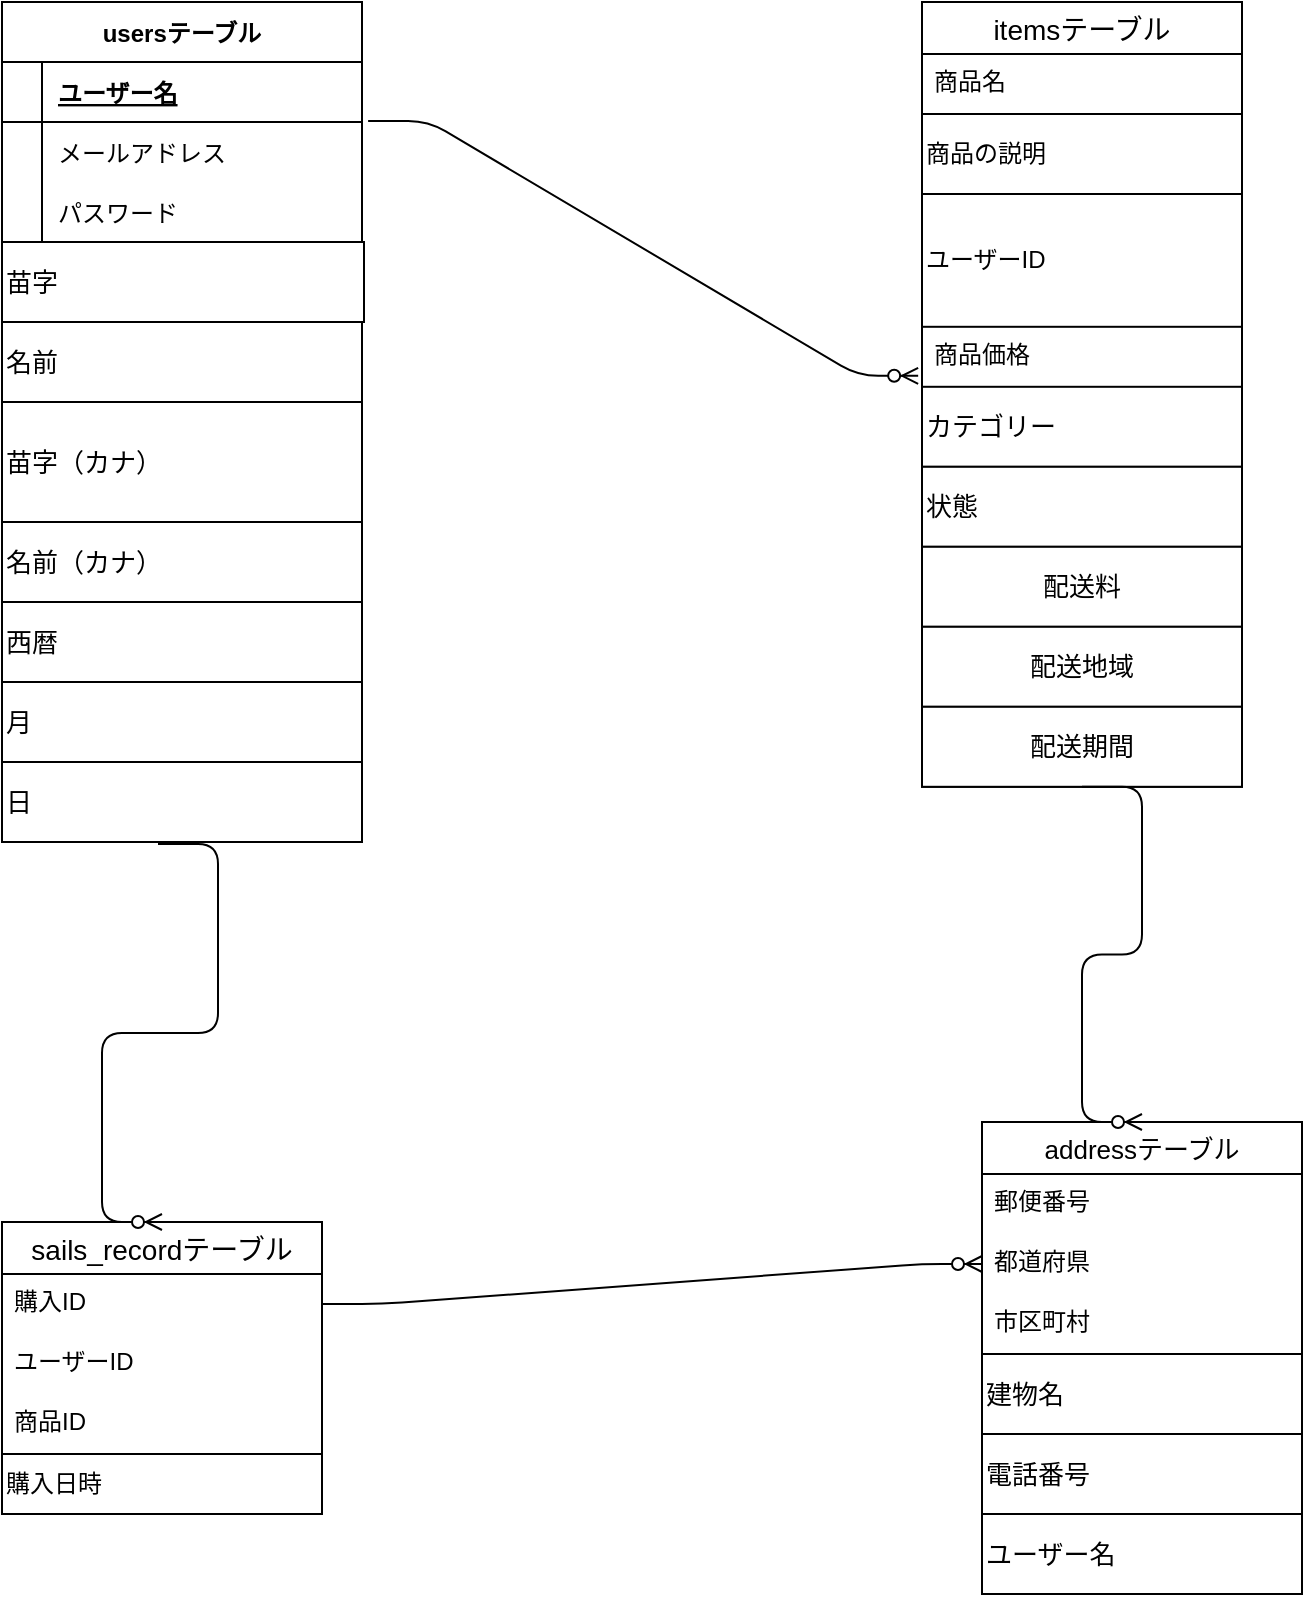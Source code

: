 <mxfile>
    <diagram id="wu7reQcS3I4-1JoBaIeQ" name="ページ1">
        <mxGraphModel dx="1047" dy="902" grid="1" gridSize="10" guides="1" tooltips="1" connect="1" arrows="1" fold="1" page="1" pageScale="1" pageWidth="827" pageHeight="1169" math="0" shadow="0">
            <root>
                <mxCell id="0"/>
                <mxCell id="1" parent="0"/>
                <mxCell id="55" value="usersテーブル" style="shape=table;startSize=30;container=1;collapsible=1;childLayout=tableLayout;fixedRows=1;rowLines=0;fontStyle=1;align=center;resizeLast=1;" vertex="1" parent="1">
                    <mxGeometry x="60" y="100" width="180" height="120" as="geometry"/>
                </mxCell>
                <mxCell id="59" value="" style="shape=tableRow;horizontal=0;startSize=0;swimlaneHead=0;swimlaneBody=0;fillColor=none;collapsible=0;dropTarget=0;points=[[0,0.5],[1,0.5]];portConstraint=eastwest;top=0;left=0;right=0;bottom=1;" vertex="1" parent="55">
                    <mxGeometry y="30" width="180" height="30" as="geometry"/>
                </mxCell>
                <mxCell id="60" value="" style="shape=partialRectangle;connectable=0;fillColor=none;top=0;left=0;bottom=0;right=0;fontStyle=1;overflow=hidden;" vertex="1" parent="59">
                    <mxGeometry width="20" height="30" as="geometry">
                        <mxRectangle width="20" height="30" as="alternateBounds"/>
                    </mxGeometry>
                </mxCell>
                <mxCell id="61" value="ユーザー名" style="shape=partialRectangle;connectable=0;fillColor=none;top=0;left=0;bottom=0;right=0;align=left;spacingLeft=6;fontStyle=5;overflow=hidden;" vertex="1" parent="59">
                    <mxGeometry x="20" width="160" height="30" as="geometry">
                        <mxRectangle width="160" height="30" as="alternateBounds"/>
                    </mxGeometry>
                </mxCell>
                <mxCell id="62" value="" style="shape=tableRow;horizontal=0;startSize=0;swimlaneHead=0;swimlaneBody=0;fillColor=none;collapsible=0;dropTarget=0;points=[[0,0.5],[1,0.5]];portConstraint=eastwest;top=0;left=0;right=0;bottom=0;" vertex="1" parent="55">
                    <mxGeometry y="60" width="180" height="30" as="geometry"/>
                </mxCell>
                <mxCell id="63" value="" style="shape=partialRectangle;connectable=0;fillColor=none;top=0;left=0;bottom=0;right=0;editable=1;overflow=hidden;" vertex="1" parent="62">
                    <mxGeometry width="20" height="30" as="geometry">
                        <mxRectangle width="20" height="30" as="alternateBounds"/>
                    </mxGeometry>
                </mxCell>
                <mxCell id="64" value="メールアドレス" style="shape=partialRectangle;connectable=0;fillColor=none;top=0;left=0;bottom=0;right=0;align=left;spacingLeft=6;overflow=hidden;" vertex="1" parent="62">
                    <mxGeometry x="20" width="160" height="30" as="geometry">
                        <mxRectangle width="160" height="30" as="alternateBounds"/>
                    </mxGeometry>
                </mxCell>
                <mxCell id="65" value="" style="shape=tableRow;horizontal=0;startSize=0;swimlaneHead=0;swimlaneBody=0;fillColor=none;collapsible=0;dropTarget=0;points=[[0,0.5],[1,0.5]];portConstraint=eastwest;top=0;left=0;right=0;bottom=0;" vertex="1" parent="55">
                    <mxGeometry y="90" width="180" height="30" as="geometry"/>
                </mxCell>
                <mxCell id="66" value="" style="shape=partialRectangle;connectable=0;fillColor=none;top=0;left=0;bottom=0;right=0;editable=1;overflow=hidden;" vertex="1" parent="65">
                    <mxGeometry width="20" height="30" as="geometry">
                        <mxRectangle width="20" height="30" as="alternateBounds"/>
                    </mxGeometry>
                </mxCell>
                <mxCell id="67" value="パスワード" style="shape=partialRectangle;connectable=0;fillColor=none;top=0;left=0;bottom=0;right=0;align=left;spacingLeft=6;overflow=hidden;" vertex="1" parent="65">
                    <mxGeometry x="20" width="160" height="30" as="geometry">
                        <mxRectangle width="160" height="30" as="alternateBounds"/>
                    </mxGeometry>
                </mxCell>
                <mxCell id="68" value="itemsテーブル" style="swimlane;fontStyle=0;childLayout=stackLayout;horizontal=1;startSize=26;horizontalStack=0;resizeParent=1;resizeParentMax=0;resizeLast=0;collapsible=1;marginBottom=0;align=center;fontSize=14;" vertex="1" parent="1">
                    <mxGeometry x="520" y="100" width="160" height="392.4" as="geometry"/>
                </mxCell>
                <mxCell id="70" value="商品名" style="text;strokeColor=none;fillColor=none;spacingLeft=4;spacingRight=4;overflow=hidden;rotatable=0;points=[[0,0.5],[1,0.5]];portConstraint=eastwest;fontSize=12;" vertex="1" parent="68">
                    <mxGeometry y="26" width="160" height="30" as="geometry"/>
                </mxCell>
                <mxCell id="72" value="商品の説明" style="whiteSpace=wrap;html=1;align=left;" vertex="1" parent="68">
                    <mxGeometry y="56" width="160" height="40" as="geometry"/>
                </mxCell>
                <mxCell id="73" value="ユーザーID" style="whiteSpace=wrap;html=1;align=left;" vertex="1" parent="68">
                    <mxGeometry y="96" width="160" height="66.4" as="geometry"/>
                </mxCell>
                <mxCell id="71" value="商品価格" style="text;strokeColor=none;fillColor=none;spacingLeft=4;spacingRight=4;overflow=hidden;rotatable=0;points=[[0,0.5],[1,0.5]];portConstraint=eastwest;fontSize=12;" vertex="1" parent="68">
                    <mxGeometry y="162.4" width="160" height="30" as="geometry"/>
                </mxCell>
                <mxCell id="130" value="カテゴリー" style="whiteSpace=wrap;html=1;align=left;fontSize=13;" vertex="1" parent="68">
                    <mxGeometry y="192.4" width="160" height="40" as="geometry"/>
                </mxCell>
                <mxCell id="129" value="状態" style="whiteSpace=wrap;html=1;align=left;fontSize=13;" vertex="1" parent="68">
                    <mxGeometry y="232.4" width="160" height="40" as="geometry"/>
                </mxCell>
                <mxCell id="127" value="配送料" style="whiteSpace=wrap;html=1;align=center;fontSize=13;" vertex="1" parent="68">
                    <mxGeometry y="272.4" width="160" height="40" as="geometry"/>
                </mxCell>
                <mxCell id="126" value="配送地域" style="whiteSpace=wrap;html=1;align=center;fontSize=13;" vertex="1" parent="68">
                    <mxGeometry y="312.4" width="160" height="40" as="geometry"/>
                </mxCell>
                <mxCell id="128" value="配送期間" style="whiteSpace=wrap;html=1;align=center;fontSize=13;" vertex="1" parent="68">
                    <mxGeometry y="352.4" width="160" height="40" as="geometry"/>
                </mxCell>
                <mxCell id="74" value="sails_recordテーブル" style="swimlane;fontStyle=0;childLayout=stackLayout;horizontal=1;startSize=26;horizontalStack=0;resizeParent=1;resizeParentMax=0;resizeLast=0;collapsible=1;marginBottom=0;align=center;fontSize=14;" vertex="1" parent="1">
                    <mxGeometry x="60" y="710" width="160" height="146" as="geometry"/>
                </mxCell>
                <mxCell id="75" value="購入ID " style="text;strokeColor=none;fillColor=none;spacingLeft=4;spacingRight=4;overflow=hidden;rotatable=0;points=[[0,0.5],[1,0.5]];portConstraint=eastwest;fontSize=12;" vertex="1" parent="74">
                    <mxGeometry y="26" width="160" height="30" as="geometry"/>
                </mxCell>
                <mxCell id="76" value="ユーザーID" style="text;strokeColor=none;fillColor=none;spacingLeft=4;spacingRight=4;overflow=hidden;rotatable=0;points=[[0,0.5],[1,0.5]];portConstraint=eastwest;fontSize=12;" vertex="1" parent="74">
                    <mxGeometry y="56" width="160" height="30" as="geometry"/>
                </mxCell>
                <mxCell id="77" value="商品ID" style="text;strokeColor=none;fillColor=none;spacingLeft=4;spacingRight=4;overflow=hidden;rotatable=0;points=[[0,0.5],[1,0.5]];portConstraint=eastwest;fontSize=12;" vertex="1" parent="74">
                    <mxGeometry y="86" width="160" height="30" as="geometry"/>
                </mxCell>
                <mxCell id="78" value="購入日時" style="whiteSpace=wrap;html=1;align=left;" vertex="1" parent="74">
                    <mxGeometry y="116" width="160" height="30" as="geometry"/>
                </mxCell>
                <mxCell id="79" value="addressテーブル" style="swimlane;fontStyle=0;childLayout=stackLayout;horizontal=1;startSize=26;horizontalStack=0;resizeParent=1;resizeParentMax=0;resizeLast=0;collapsible=1;marginBottom=0;align=center;fontSize=13;" vertex="1" parent="1">
                    <mxGeometry x="550" y="660" width="160" height="236" as="geometry"/>
                </mxCell>
                <mxCell id="81" value="郵便番号" style="text;strokeColor=none;fillColor=none;spacingLeft=4;spacingRight=4;overflow=hidden;rotatable=0;points=[[0,0.5],[1,0.5]];portConstraint=eastwest;fontSize=12;" vertex="1" parent="79">
                    <mxGeometry y="26" width="160" height="30" as="geometry"/>
                </mxCell>
                <mxCell id="82" value="都道府県" style="text;strokeColor=none;fillColor=none;spacingLeft=4;spacingRight=4;overflow=hidden;rotatable=0;points=[[0,0.5],[1,0.5]];portConstraint=eastwest;fontSize=12;" vertex="1" parent="79">
                    <mxGeometry y="56" width="160" height="30" as="geometry"/>
                </mxCell>
                <mxCell id="80" value="市区町村" style="text;strokeColor=none;fillColor=none;spacingLeft=4;spacingRight=4;overflow=hidden;rotatable=0;points=[[0,0.5],[1,0.5]];portConstraint=eastwest;fontSize=12;" vertex="1" parent="79">
                    <mxGeometry y="86" width="160" height="30" as="geometry"/>
                </mxCell>
                <mxCell id="83" value="建物名" style="whiteSpace=wrap;html=1;align=left;fontSize=13;" vertex="1" parent="79">
                    <mxGeometry y="116" width="160" height="40" as="geometry"/>
                </mxCell>
                <mxCell id="88" value="電話番号" style="whiteSpace=wrap;html=1;align=left;fontSize=13;" vertex="1" parent="79">
                    <mxGeometry y="156" width="160" height="40" as="geometry"/>
                </mxCell>
                <mxCell id="89" value="ユーザー名" style="whiteSpace=wrap;html=1;align=left;fontSize=13;" vertex="1" parent="79">
                    <mxGeometry y="196" width="160" height="40" as="geometry"/>
                </mxCell>
                <mxCell id="92" value="" style="edgeStyle=entityRelationEdgeStyle;fontSize=12;html=1;endArrow=ERzeroToMany;endFill=1;exitX=1.017;exitY=-0.017;exitDx=0;exitDy=0;exitPerimeter=0;entryX=-0.012;entryY=0.817;entryDx=0;entryDy=0;entryPerimeter=0;" edge="1" parent="1" source="62" target="71">
                    <mxGeometry width="100" height="100" relative="1" as="geometry">
                        <mxPoint x="250" y="190" as="sourcePoint"/>
                        <mxPoint x="510" y="210" as="targetPoint"/>
                    </mxGeometry>
                </mxCell>
                <mxCell id="100" value="" style="edgeStyle=entityRelationEdgeStyle;fontSize=12;html=1;endArrow=ERzeroToMany;endFill=1;exitX=1;exitY=0.5;exitDx=0;exitDy=0;entryX=0;entryY=0.5;entryDx=0;entryDy=0;" edge="1" parent="1" source="75" target="82">
                    <mxGeometry width="100" height="100" relative="1" as="geometry">
                        <mxPoint x="360" y="410" as="sourcePoint"/>
                        <mxPoint x="460" y="310" as="targetPoint"/>
                    </mxGeometry>
                </mxCell>
                <mxCell id="103" value="日" style="whiteSpace=wrap;html=1;align=left;fontSize=13;" vertex="1" parent="1">
                    <mxGeometry x="60" y="480" width="180" height="40" as="geometry"/>
                </mxCell>
                <mxCell id="104" value="月" style="whiteSpace=wrap;html=1;align=left;fontSize=13;" vertex="1" parent="1">
                    <mxGeometry x="60" y="440" width="180" height="40" as="geometry"/>
                </mxCell>
                <mxCell id="105" value="西暦" style="whiteSpace=wrap;html=1;align=left;fontSize=13;" vertex="1" parent="1">
                    <mxGeometry x="60" y="400" width="180" height="40" as="geometry"/>
                </mxCell>
                <mxCell id="106" value="名前（カナ）" style="whiteSpace=wrap;html=1;align=left;fontSize=13;" vertex="1" parent="1">
                    <mxGeometry x="60" y="360" width="180" height="40" as="geometry"/>
                </mxCell>
                <mxCell id="107" value="苗字（カナ）" style="whiteSpace=wrap;html=1;align=left;fontSize=13;" vertex="1" parent="1">
                    <mxGeometry x="60" y="300" width="180" height="60" as="geometry"/>
                </mxCell>
                <mxCell id="108" value="名前" style="whiteSpace=wrap;html=1;align=left;fontSize=13;" vertex="1" parent="1">
                    <mxGeometry x="60" y="260" width="180" height="40" as="geometry"/>
                </mxCell>
                <mxCell id="109" value="苗字" style="whiteSpace=wrap;html=1;align=left;fontSize=13;" vertex="1" parent="1">
                    <mxGeometry x="60" y="220" width="181" height="40" as="geometry"/>
                </mxCell>
                <mxCell id="131" value="" style="edgeStyle=entityRelationEdgeStyle;fontSize=12;html=1;endArrow=ERzeroToMany;endFill=1;entryX=0.5;entryY=0;entryDx=0;entryDy=0;exitX=0.5;exitY=1;exitDx=0;exitDy=0;" edge="1" parent="1" source="68" target="79">
                    <mxGeometry width="100" height="100" relative="1" as="geometry">
                        <mxPoint x="280" y="530" as="sourcePoint"/>
                        <mxPoint x="380" y="430" as="targetPoint"/>
                    </mxGeometry>
                </mxCell>
                <mxCell id="132" value="" style="edgeStyle=entityRelationEdgeStyle;fontSize=12;html=1;endArrow=ERzeroToMany;endFill=1;exitX=1.017;exitY=-0.017;exitDx=0;exitDy=0;exitPerimeter=0;entryX=0.5;entryY=0;entryDx=0;entryDy=0;" edge="1" parent="1" target="74">
                    <mxGeometry width="100" height="100" relative="1" as="geometry">
                        <mxPoint x="138.0" y="521" as="sourcePoint"/>
                        <mxPoint x="413.02" y="648.42" as="targetPoint"/>
                    </mxGeometry>
                </mxCell>
            </root>
        </mxGraphModel>
    </diagram>
</mxfile>